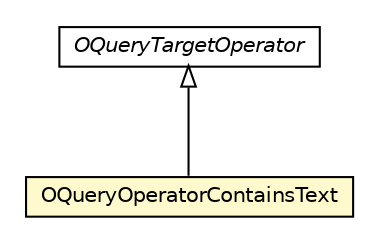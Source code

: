 #!/usr/local/bin/dot
#
# Class diagram 
# Generated by UMLGraph version R5_6-24-gf6e263 (http://www.umlgraph.org/)
#

digraph G {
	edge [fontname="Helvetica",fontsize=10,labelfontname="Helvetica",labelfontsize=10];
	node [fontname="Helvetica",fontsize=10,shape=plaintext];
	nodesep=0.25;
	ranksep=0.5;
	// com.orientechnologies.orient.core.sql.operator.OQueryTargetOperator
	c2876491 [label=<<table title="com.orientechnologies.orient.core.sql.operator.OQueryTargetOperator" border="0" cellborder="1" cellspacing="0" cellpadding="2" port="p" href="./OQueryTargetOperator.html">
		<tr><td><table border="0" cellspacing="0" cellpadding="1">
<tr><td align="center" balign="center"><font face="Helvetica-Oblique"> OQueryTargetOperator </font></td></tr>
		</table></td></tr>
		</table>>, URL="./OQueryTargetOperator.html", fontname="Helvetica", fontcolor="black", fontsize=10.0];
	// com.orientechnologies.orient.core.sql.operator.OQueryOperatorContainsText
	c2876494 [label=<<table title="com.orientechnologies.orient.core.sql.operator.OQueryOperatorContainsText" border="0" cellborder="1" cellspacing="0" cellpadding="2" port="p" bgcolor="lemonChiffon" href="./OQueryOperatorContainsText.html">
		<tr><td><table border="0" cellspacing="0" cellpadding="1">
<tr><td align="center" balign="center"> OQueryOperatorContainsText </td></tr>
		</table></td></tr>
		</table>>, URL="./OQueryOperatorContainsText.html", fontname="Helvetica", fontcolor="black", fontsize=10.0];
	//com.orientechnologies.orient.core.sql.operator.OQueryOperatorContainsText extends com.orientechnologies.orient.core.sql.operator.OQueryTargetOperator
	c2876491:p -> c2876494:p [dir=back,arrowtail=empty];
}


